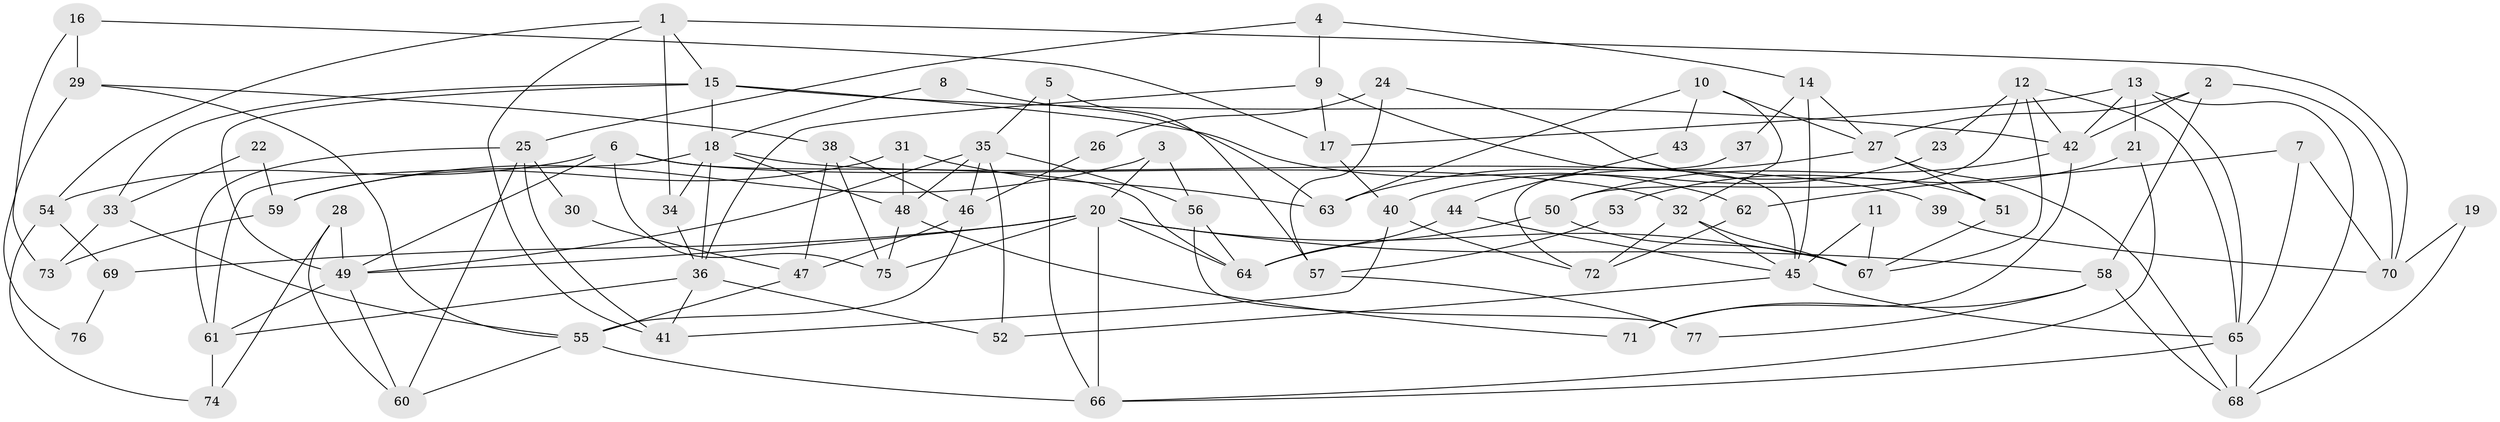 // Generated by graph-tools (version 1.1) at 2025/51/03/09/25 04:51:45]
// undirected, 77 vertices, 154 edges
graph export_dot {
graph [start="1"]
  node [color=gray90,style=filled];
  1;
  2;
  3;
  4;
  5;
  6;
  7;
  8;
  9;
  10;
  11;
  12;
  13;
  14;
  15;
  16;
  17;
  18;
  19;
  20;
  21;
  22;
  23;
  24;
  25;
  26;
  27;
  28;
  29;
  30;
  31;
  32;
  33;
  34;
  35;
  36;
  37;
  38;
  39;
  40;
  41;
  42;
  43;
  44;
  45;
  46;
  47;
  48;
  49;
  50;
  51;
  52;
  53;
  54;
  55;
  56;
  57;
  58;
  59;
  60;
  61;
  62;
  63;
  64;
  65;
  66;
  67;
  68;
  69;
  70;
  71;
  72;
  73;
  74;
  75;
  76;
  77;
  1 -- 15;
  1 -- 34;
  1 -- 41;
  1 -- 54;
  1 -- 70;
  2 -- 27;
  2 -- 70;
  2 -- 42;
  2 -- 58;
  3 -- 56;
  3 -- 20;
  3 -- 59;
  4 -- 9;
  4 -- 14;
  4 -- 25;
  5 -- 66;
  5 -- 35;
  5 -- 57;
  6 -- 75;
  6 -- 49;
  6 -- 32;
  6 -- 54;
  6 -- 64;
  7 -- 62;
  7 -- 65;
  7 -- 70;
  8 -- 18;
  8 -- 63;
  9 -- 36;
  9 -- 45;
  9 -- 17;
  10 -- 32;
  10 -- 63;
  10 -- 27;
  10 -- 43;
  11 -- 67;
  11 -- 45;
  12 -- 65;
  12 -- 42;
  12 -- 23;
  12 -- 50;
  12 -- 67;
  13 -- 68;
  13 -- 42;
  13 -- 17;
  13 -- 21;
  13 -- 65;
  14 -- 27;
  14 -- 45;
  14 -- 37;
  15 -- 42;
  15 -- 49;
  15 -- 18;
  15 -- 33;
  15 -- 62;
  16 -- 29;
  16 -- 17;
  16 -- 73;
  17 -- 40;
  18 -- 61;
  18 -- 34;
  18 -- 36;
  18 -- 39;
  18 -- 48;
  19 -- 70;
  19 -- 68;
  20 -- 49;
  20 -- 64;
  20 -- 58;
  20 -- 66;
  20 -- 67;
  20 -- 69;
  20 -- 75;
  21 -- 66;
  21 -- 53;
  22 -- 33;
  22 -- 59;
  23 -- 40;
  24 -- 57;
  24 -- 51;
  24 -- 26;
  25 -- 41;
  25 -- 30;
  25 -- 60;
  25 -- 61;
  26 -- 46;
  27 -- 68;
  27 -- 51;
  27 -- 63;
  28 -- 60;
  28 -- 74;
  28 -- 49;
  29 -- 38;
  29 -- 55;
  29 -- 76;
  30 -- 47;
  31 -- 59;
  31 -- 48;
  31 -- 63;
  32 -- 67;
  32 -- 45;
  32 -- 72;
  33 -- 55;
  33 -- 73;
  34 -- 36;
  35 -- 48;
  35 -- 49;
  35 -- 46;
  35 -- 52;
  35 -- 56;
  36 -- 52;
  36 -- 41;
  36 -- 61;
  37 -- 72;
  38 -- 75;
  38 -- 47;
  38 -- 46;
  39 -- 70;
  40 -- 41;
  40 -- 72;
  42 -- 50;
  42 -- 71;
  43 -- 44;
  44 -- 64;
  44 -- 45;
  45 -- 65;
  45 -- 52;
  46 -- 47;
  46 -- 55;
  47 -- 55;
  48 -- 71;
  48 -- 75;
  49 -- 61;
  49 -- 60;
  50 -- 67;
  50 -- 64;
  51 -- 67;
  53 -- 57;
  54 -- 69;
  54 -- 74;
  55 -- 60;
  55 -- 66;
  56 -- 64;
  56 -- 77;
  57 -- 77;
  58 -- 68;
  58 -- 71;
  58 -- 77;
  59 -- 73;
  61 -- 74;
  62 -- 72;
  65 -- 66;
  65 -- 68;
  69 -- 76;
}
